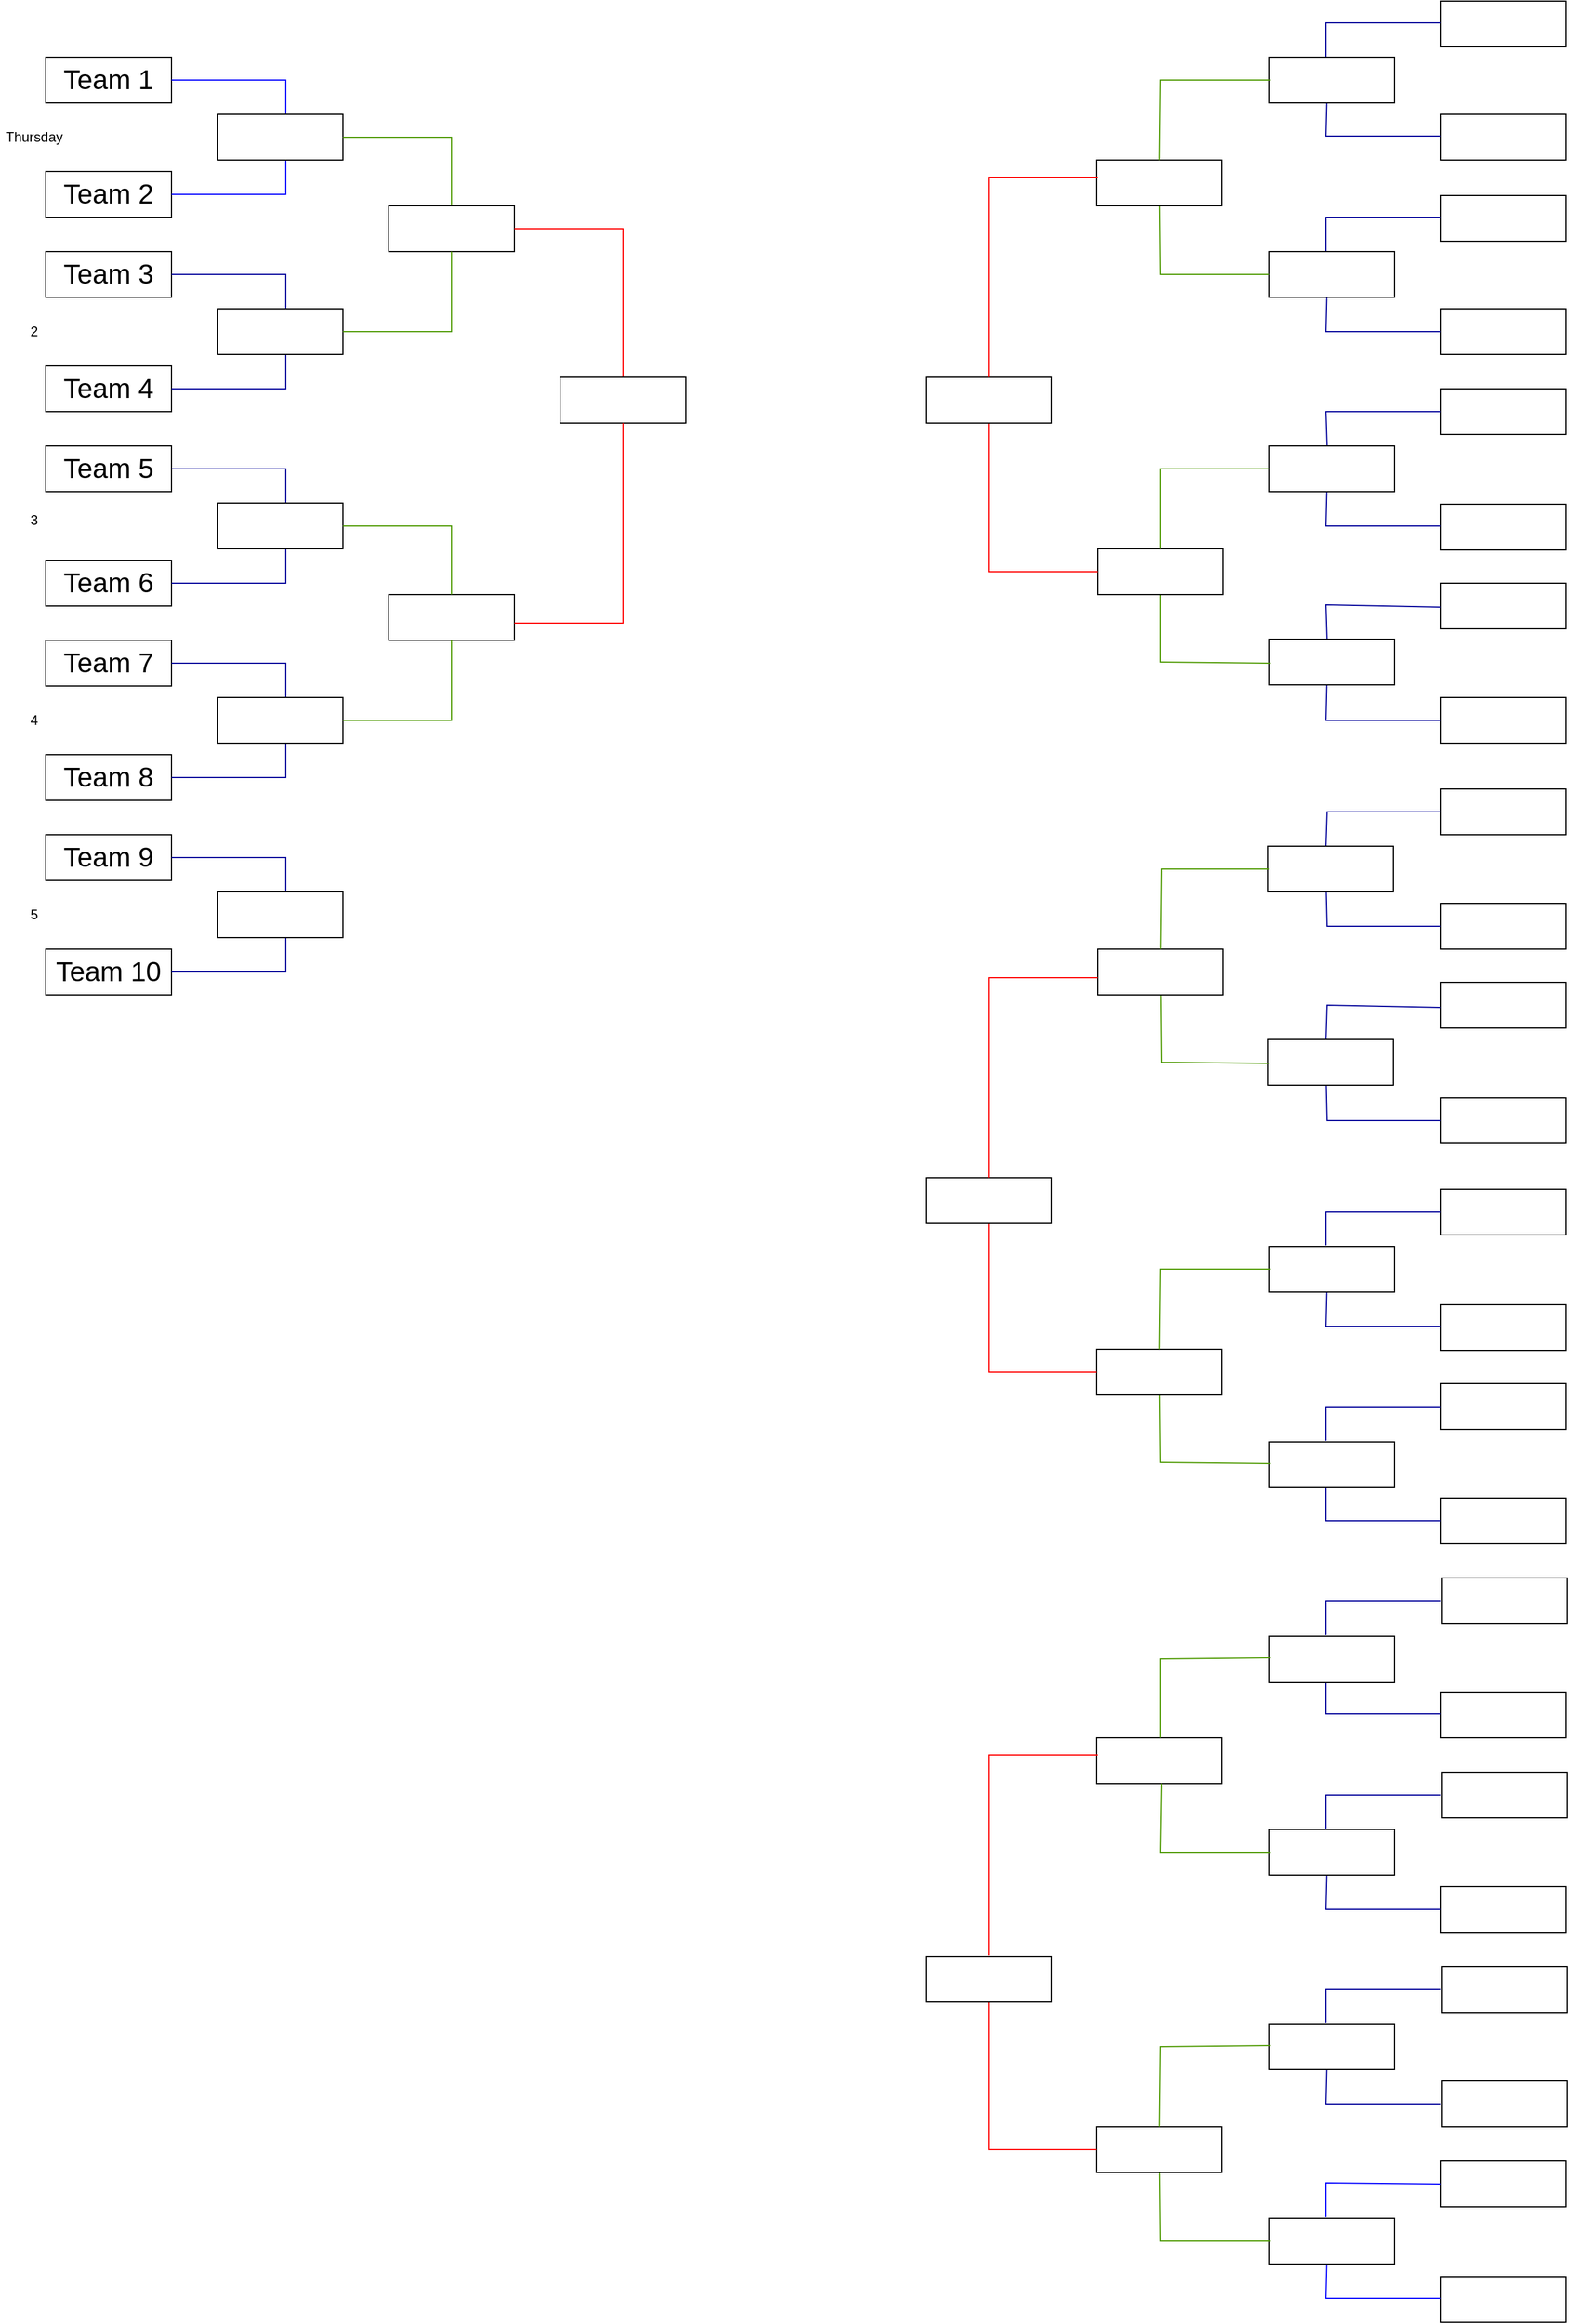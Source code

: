 <mxfile version="26.0.14">
  <diagram name="Page-1" id="8wgxy9TzFDl7dWRC7cgr">
    <mxGraphModel dx="2560" dy="1858" grid="1" gridSize="10" guides="1" tooltips="1" connect="1" arrows="1" fold="1" page="1" pageScale="1" pageWidth="850" pageHeight="1100" math="0" shadow="0">
      <root>
        <mxCell id="0" />
        <mxCell id="1" parent="0" />
        <mxCell id="CkMFdOmKAKPlQsbWJ-E4-1" value="&lt;span style=&quot;font-size: 24px;&quot;&gt;Team 5&lt;/span&gt;" style="rounded=0;whiteSpace=wrap;html=1;" parent="1" vertex="1">
          <mxGeometry x="-260" y="-100" width="110" height="40" as="geometry" />
        </mxCell>
        <mxCell id="CkMFdOmKAKPlQsbWJ-E4-3" value="&lt;span style=&quot;font-size: 24px;&quot;&gt;Team 6&lt;/span&gt;" style="rounded=0;whiteSpace=wrap;html=1;" parent="1" vertex="1">
          <mxGeometry x="-260" width="110" height="40" as="geometry" />
        </mxCell>
        <mxCell id="CkMFdOmKAKPlQsbWJ-E4-8" value="" style="endArrow=none;html=1;rounded=0;strokeColor=light-dark(#000099,#FFFFFF);" parent="1" edge="1">
          <mxGeometry width="50" height="50" relative="1" as="geometry">
            <mxPoint x="-150" y="-80" as="sourcePoint" />
            <mxPoint x="-50" y="-40" as="targetPoint" />
            <Array as="points">
              <mxPoint x="-50" y="-80" />
            </Array>
          </mxGeometry>
        </mxCell>
        <mxCell id="CkMFdOmKAKPlQsbWJ-E4-9" value="" style="endArrow=none;html=1;rounded=0;strokeColor=light-dark(#000099,#FFFFFF);" parent="1" edge="1">
          <mxGeometry width="50" height="50" relative="1" as="geometry">
            <mxPoint x="-150" y="20" as="sourcePoint" />
            <mxPoint x="-50" y="-10" as="targetPoint" />
            <Array as="points">
              <mxPoint x="-50" y="20" />
            </Array>
          </mxGeometry>
        </mxCell>
        <mxCell id="CkMFdOmKAKPlQsbWJ-E4-10" value="" style="rounded=0;whiteSpace=wrap;html=1;" parent="1" vertex="1">
          <mxGeometry x="-110" y="-50" width="110" height="40" as="geometry" />
        </mxCell>
        <mxCell id="CkMFdOmKAKPlQsbWJ-E4-11" value="&lt;span style=&quot;font-size: 24px;&quot;&gt;Team 7&lt;/span&gt;" style="rounded=0;whiteSpace=wrap;html=1;" parent="1" vertex="1">
          <mxGeometry x="-260" y="70" width="110" height="40" as="geometry" />
        </mxCell>
        <mxCell id="CkMFdOmKAKPlQsbWJ-E4-12" value="&lt;span style=&quot;font-size: 24px;&quot;&gt;Team 8&lt;/span&gt;" style="rounded=0;whiteSpace=wrap;html=1;" parent="1" vertex="1">
          <mxGeometry x="-260" y="170" width="110" height="40" as="geometry" />
        </mxCell>
        <mxCell id="CkMFdOmKAKPlQsbWJ-E4-13" value="" style="endArrow=none;html=1;rounded=0;strokeColor=light-dark(#000099,#FFFFFF);" parent="1" edge="1">
          <mxGeometry width="50" height="50" relative="1" as="geometry">
            <mxPoint x="-150" y="90" as="sourcePoint" />
            <mxPoint x="-50" y="130" as="targetPoint" />
            <Array as="points">
              <mxPoint x="-50" y="90" />
            </Array>
          </mxGeometry>
        </mxCell>
        <mxCell id="CkMFdOmKAKPlQsbWJ-E4-14" value="" style="endArrow=none;html=1;rounded=0;strokeColor=light-dark(#000099,#FFFFFF);" parent="1" edge="1">
          <mxGeometry width="50" height="50" relative="1" as="geometry">
            <mxPoint x="-150" y="190" as="sourcePoint" />
            <mxPoint x="-50" y="160" as="targetPoint" />
            <Array as="points">
              <mxPoint x="-50" y="190" />
            </Array>
          </mxGeometry>
        </mxCell>
        <mxCell id="CkMFdOmKAKPlQsbWJ-E4-15" value="" style="rounded=0;whiteSpace=wrap;html=1;" parent="1" vertex="1">
          <mxGeometry x="-110" y="120" width="110" height="40" as="geometry" />
        </mxCell>
        <mxCell id="CkMFdOmKAKPlQsbWJ-E4-16" value="&lt;span style=&quot;font-size: 24px;&quot;&gt;Team 9&lt;/span&gt;" style="rounded=0;whiteSpace=wrap;html=1;" parent="1" vertex="1">
          <mxGeometry x="-260" y="240" width="110" height="40" as="geometry" />
        </mxCell>
        <mxCell id="CkMFdOmKAKPlQsbWJ-E4-17" value="&lt;span style=&quot;font-size: 24px;&quot;&gt;Team 10&lt;/span&gt;" style="rounded=0;whiteSpace=wrap;html=1;" parent="1" vertex="1">
          <mxGeometry x="-260" y="340" width="110" height="40" as="geometry" />
        </mxCell>
        <mxCell id="CkMFdOmKAKPlQsbWJ-E4-18" value="" style="endArrow=none;html=1;rounded=0;strokeColor=light-dark(#000099,#FFFFFF);" parent="1" edge="1">
          <mxGeometry width="50" height="50" relative="1" as="geometry">
            <mxPoint x="-150" y="260" as="sourcePoint" />
            <mxPoint x="-50" y="300" as="targetPoint" />
            <Array as="points">
              <mxPoint x="-50" y="260" />
            </Array>
          </mxGeometry>
        </mxCell>
        <mxCell id="CkMFdOmKAKPlQsbWJ-E4-19" value="" style="endArrow=none;html=1;rounded=0;strokeColor=light-dark(#000099,#FFFFFF);" parent="1" edge="1">
          <mxGeometry width="50" height="50" relative="1" as="geometry">
            <mxPoint x="-150" y="360" as="sourcePoint" />
            <mxPoint x="-50" y="330" as="targetPoint" />
            <Array as="points">
              <mxPoint x="-50" y="360" />
            </Array>
          </mxGeometry>
        </mxCell>
        <mxCell id="CkMFdOmKAKPlQsbWJ-E4-20" value="" style="rounded=0;whiteSpace=wrap;html=1;" parent="1" vertex="1">
          <mxGeometry x="-110" y="290" width="110" height="40" as="geometry" />
        </mxCell>
        <mxCell id="CkMFdOmKAKPlQsbWJ-E4-61" value="&lt;span style=&quot;font-size: 24px;&quot;&gt;Team 3&lt;/span&gt;" style="rounded=0;whiteSpace=wrap;html=1;" parent="1" vertex="1">
          <mxGeometry x="-260" y="-270" width="110" height="40" as="geometry" />
        </mxCell>
        <mxCell id="CkMFdOmKAKPlQsbWJ-E4-62" value="&lt;span style=&quot;font-size: 24px;&quot;&gt;Team 4&lt;/span&gt;" style="rounded=0;whiteSpace=wrap;html=1;" parent="1" vertex="1">
          <mxGeometry x="-260" y="-170" width="110" height="40" as="geometry" />
        </mxCell>
        <mxCell id="CkMFdOmKAKPlQsbWJ-E4-63" value="" style="endArrow=none;html=1;rounded=0;strokeColor=light-dark(#000099,#FFFFFF);" parent="1" edge="1">
          <mxGeometry width="50" height="50" relative="1" as="geometry">
            <mxPoint x="-150" y="-250" as="sourcePoint" />
            <mxPoint x="-50" y="-210" as="targetPoint" />
            <Array as="points">
              <mxPoint x="-50" y="-250" />
            </Array>
          </mxGeometry>
        </mxCell>
        <mxCell id="CkMFdOmKAKPlQsbWJ-E4-64" value="" style="endArrow=none;html=1;rounded=0;strokeColor=light-dark(#000099,#FFFFFF);" parent="1" edge="1">
          <mxGeometry width="50" height="50" relative="1" as="geometry">
            <mxPoint x="-150" y="-150" as="sourcePoint" />
            <mxPoint x="-50" y="-180" as="targetPoint" />
            <Array as="points">
              <mxPoint x="-50" y="-150" />
            </Array>
          </mxGeometry>
        </mxCell>
        <mxCell id="CkMFdOmKAKPlQsbWJ-E4-65" value="" style="rounded=0;whiteSpace=wrap;html=1;" parent="1" vertex="1">
          <mxGeometry x="-110" y="-220" width="110" height="40" as="geometry" />
        </mxCell>
        <mxCell id="CkMFdOmKAKPlQsbWJ-E4-66" value="&lt;font style=&quot;font-size: 24px;&quot;&gt;Team 1&lt;/font&gt;" style="rounded=0;whiteSpace=wrap;html=1;" parent="1" vertex="1">
          <mxGeometry x="-260" y="-440" width="110" height="40" as="geometry" />
        </mxCell>
        <mxCell id="CkMFdOmKAKPlQsbWJ-E4-67" value="&lt;span style=&quot;font-size: 24px;&quot;&gt;Team 2&lt;/span&gt;" style="rounded=0;whiteSpace=wrap;html=1;" parent="1" vertex="1">
          <mxGeometry x="-260" y="-340" width="110" height="40" as="geometry" />
        </mxCell>
        <mxCell id="CkMFdOmKAKPlQsbWJ-E4-68" value="" style="endArrow=none;html=1;rounded=0;strokeColor=light-dark(#0000FF,#FFFFFF);" parent="1" edge="1">
          <mxGeometry width="50" height="50" relative="1" as="geometry">
            <mxPoint x="-150" y="-420" as="sourcePoint" />
            <mxPoint x="-50" y="-380" as="targetPoint" />
            <Array as="points">
              <mxPoint x="-50" y="-420" />
            </Array>
          </mxGeometry>
        </mxCell>
        <mxCell id="CkMFdOmKAKPlQsbWJ-E4-69" value="" style="endArrow=none;html=1;rounded=0;strokeColor=light-dark(#0000FF,#FFFFFF);" parent="1" edge="1">
          <mxGeometry width="50" height="50" relative="1" as="geometry">
            <mxPoint x="-150" y="-320" as="sourcePoint" />
            <mxPoint x="-50" y="-350" as="targetPoint" />
            <Array as="points">
              <mxPoint x="-50" y="-320" />
            </Array>
          </mxGeometry>
        </mxCell>
        <mxCell id="CkMFdOmKAKPlQsbWJ-E4-70" value="" style="rounded=0;whiteSpace=wrap;html=1;" parent="1" vertex="1">
          <mxGeometry x="-110" y="-390" width="110" height="40" as="geometry" />
        </mxCell>
        <mxCell id="CkMFdOmKAKPlQsbWJ-E4-131" value="" style="endArrow=none;html=1;rounded=0;entryX=0.5;entryY=0;entryDx=0;entryDy=0;strokeColor=light-dark(#4D9900,#FFFFFF);" parent="1" target="CkMFdOmKAKPlQsbWJ-E4-133" edge="1">
          <mxGeometry width="50" height="50" relative="1" as="geometry">
            <mxPoint y="-370" as="sourcePoint" />
            <mxPoint x="99" y="-305" as="targetPoint" />
            <Array as="points">
              <mxPoint x="95" y="-370" />
            </Array>
          </mxGeometry>
        </mxCell>
        <mxCell id="CkMFdOmKAKPlQsbWJ-E4-133" value="" style="rounded=0;whiteSpace=wrap;html=1;" parent="1" vertex="1">
          <mxGeometry x="40" y="-310" width="110" height="40" as="geometry" />
        </mxCell>
        <mxCell id="CkMFdOmKAKPlQsbWJ-E4-134" value="" style="endArrow=none;html=1;rounded=0;strokeColor=light-dark(#4D9900,#FFFFFF);" parent="1" target="CkMFdOmKAKPlQsbWJ-E4-133" edge="1">
          <mxGeometry width="50" height="50" relative="1" as="geometry">
            <mxPoint y="-200" as="sourcePoint" />
            <mxPoint x="95" y="-140" as="targetPoint" />
            <Array as="points">
              <mxPoint x="95" y="-200" />
            </Array>
          </mxGeometry>
        </mxCell>
        <mxCell id="CkMFdOmKAKPlQsbWJ-E4-136" value="" style="rounded=0;whiteSpace=wrap;html=1;" parent="1" vertex="1">
          <mxGeometry x="40" y="30" width="110" height="40" as="geometry" />
        </mxCell>
        <mxCell id="CkMFdOmKAKPlQsbWJ-E4-137" value="" style="endArrow=none;html=1;rounded=0;entryX=0.5;entryY=0;entryDx=0;entryDy=0;strokeColor=light-dark(#4D9900,#FFFFFF);" parent="1" edge="1">
          <mxGeometry width="50" height="50" relative="1" as="geometry">
            <mxPoint y="-30" as="sourcePoint" />
            <mxPoint x="95" y="30" as="targetPoint" />
            <Array as="points">
              <mxPoint x="95" y="-30" />
            </Array>
          </mxGeometry>
        </mxCell>
        <mxCell id="CkMFdOmKAKPlQsbWJ-E4-138" value="" style="endArrow=none;html=1;rounded=0;strokeColor=light-dark(#4D9900,#FFFFFF);" parent="1" edge="1">
          <mxGeometry width="50" height="50" relative="1" as="geometry">
            <mxPoint y="140" as="sourcePoint" />
            <mxPoint x="95" y="70" as="targetPoint" />
            <Array as="points">
              <mxPoint x="95" y="140" />
            </Array>
          </mxGeometry>
        </mxCell>
        <mxCell id="CkMFdOmKAKPlQsbWJ-E4-151" value="" style="endArrow=none;html=1;rounded=0;entryX=0.5;entryY=0;entryDx=0;entryDy=0;strokeColor=light-dark(#FF0000,#FFFFFF);" parent="1" target="CkMFdOmKAKPlQsbWJ-E4-152" edge="1">
          <mxGeometry width="50" height="50" relative="1" as="geometry">
            <mxPoint x="150" y="-290" as="sourcePoint" />
            <mxPoint x="245" y="-230" as="targetPoint" />
            <Array as="points">
              <mxPoint x="245" y="-290" />
            </Array>
          </mxGeometry>
        </mxCell>
        <mxCell id="CkMFdOmKAKPlQsbWJ-E4-152" value="" style="rounded=0;whiteSpace=wrap;html=1;" parent="1" vertex="1">
          <mxGeometry x="190" y="-160" width="110" height="40" as="geometry" />
        </mxCell>
        <mxCell id="CkMFdOmKAKPlQsbWJ-E4-153" value="" style="endArrow=none;html=1;rounded=0;strokeColor=light-dark(#FF0000,#FFFFFF);entryX=0.5;entryY=1;entryDx=0;entryDy=0;" parent="1" target="CkMFdOmKAKPlQsbWJ-E4-152" edge="1">
          <mxGeometry width="50" height="50" relative="1" as="geometry">
            <mxPoint x="150" y="55" as="sourcePoint" />
            <mxPoint x="245" y="-15" as="targetPoint" />
            <Array as="points">
              <mxPoint x="245" y="55" />
            </Array>
          </mxGeometry>
        </mxCell>
        <mxCell id="CkMFdOmKAKPlQsbWJ-E4-161" value="Thursday" style="text;html=1;align=center;verticalAlign=middle;whiteSpace=wrap;rounded=0;" parent="1" vertex="1">
          <mxGeometry x="-300" y="-385" width="60" height="30" as="geometry" />
        </mxCell>
        <mxCell id="CkMFdOmKAKPlQsbWJ-E4-162" value="2" style="text;html=1;align=center;verticalAlign=middle;whiteSpace=wrap;rounded=0;" parent="1" vertex="1">
          <mxGeometry x="-300" y="-215" width="60" height="30" as="geometry" />
        </mxCell>
        <mxCell id="CkMFdOmKAKPlQsbWJ-E4-163" value="3" style="text;html=1;align=center;verticalAlign=middle;whiteSpace=wrap;rounded=0;" parent="1" vertex="1">
          <mxGeometry x="-300" y="-50" width="60" height="30" as="geometry" />
        </mxCell>
        <mxCell id="CkMFdOmKAKPlQsbWJ-E4-164" value="4" style="text;html=1;align=center;verticalAlign=middle;whiteSpace=wrap;rounded=0;" parent="1" vertex="1">
          <mxGeometry x="-300" y="125" width="60" height="30" as="geometry" />
        </mxCell>
        <mxCell id="CkMFdOmKAKPlQsbWJ-E4-165" value="5" style="text;html=1;align=center;verticalAlign=middle;whiteSpace=wrap;rounded=0;" parent="1" vertex="1">
          <mxGeometry x="-300" y="295" width="60" height="30" as="geometry" />
        </mxCell>
        <mxCell id="CkMFdOmKAKPlQsbWJ-E4-260" value="" style="group;rotation=-180;" parent="1" vertex="1" connectable="0">
          <mxGeometry x="510" y="-490" width="560" height="2030" as="geometry" />
        </mxCell>
        <mxCell id="CkMFdOmKAKPlQsbWJ-E4-173" value="" style="rounded=0;whiteSpace=wrap;html=1;direction=west;rotation=-180;" parent="CkMFdOmKAKPlQsbWJ-E4-260" vertex="1">
          <mxGeometry x="450" y="1650" width="110" height="40" as="geometry" />
        </mxCell>
        <mxCell id="CkMFdOmKAKPlQsbWJ-E4-174" value="" style="rounded=0;whiteSpace=wrap;html=1;direction=west;rotation=-180;" parent="CkMFdOmKAKPlQsbWJ-E4-260" vertex="1">
          <mxGeometry x="451" y="1550" width="110" height="40" as="geometry" />
        </mxCell>
        <mxCell id="CkMFdOmKAKPlQsbWJ-E4-175" value="" style="endArrow=none;html=1;rounded=0;strokeColor=light-dark(#000099,#FFFFFF);" parent="CkMFdOmKAKPlQsbWJ-E4-260" edge="1">
          <mxGeometry width="50" height="50" relative="1" as="geometry">
            <mxPoint x="450" y="1670" as="sourcePoint" />
            <mxPoint x="351" y="1630" as="targetPoint" />
            <Array as="points">
              <mxPoint x="350" y="1670" />
            </Array>
          </mxGeometry>
        </mxCell>
        <mxCell id="CkMFdOmKAKPlQsbWJ-E4-176" value="" style="endArrow=none;html=1;rounded=0;strokeColor=light-dark(#000099,#FFFFFF);" parent="CkMFdOmKAKPlQsbWJ-E4-260" edge="1">
          <mxGeometry width="50" height="50" relative="1" as="geometry">
            <mxPoint x="450" y="1570" as="sourcePoint" />
            <mxPoint x="350" y="1600" as="targetPoint" />
            <Array as="points">
              <mxPoint x="350" y="1570" />
            </Array>
          </mxGeometry>
        </mxCell>
        <mxCell id="CkMFdOmKAKPlQsbWJ-E4-177" value="" style="rounded=0;whiteSpace=wrap;html=1;direction=west;rotation=-180;" parent="CkMFdOmKAKPlQsbWJ-E4-260" vertex="1">
          <mxGeometry x="300" y="1600" width="110" height="40" as="geometry" />
        </mxCell>
        <mxCell id="CkMFdOmKAKPlQsbWJ-E4-178" value="" style="rounded=0;whiteSpace=wrap;html=1;direction=west;rotation=-180;" parent="CkMFdOmKAKPlQsbWJ-E4-260" vertex="1">
          <mxGeometry x="450" y="1480" width="110" height="40" as="geometry" />
        </mxCell>
        <mxCell id="CkMFdOmKAKPlQsbWJ-E4-179" value="" style="rounded=0;whiteSpace=wrap;html=1;direction=west;rotation=-180;" parent="CkMFdOmKAKPlQsbWJ-E4-260" vertex="1">
          <mxGeometry x="451" y="1380" width="110" height="40" as="geometry" />
        </mxCell>
        <mxCell id="CkMFdOmKAKPlQsbWJ-E4-180" value="" style="endArrow=none;html=1;rounded=0;strokeColor=light-dark(#000099,#FFFFFF);" parent="CkMFdOmKAKPlQsbWJ-E4-260" edge="1">
          <mxGeometry width="50" height="50" relative="1" as="geometry">
            <mxPoint x="450" y="1499" as="sourcePoint" />
            <mxPoint x="350" y="1460" as="targetPoint" />
            <Array as="points">
              <mxPoint x="350" y="1499" />
            </Array>
          </mxGeometry>
        </mxCell>
        <mxCell id="CkMFdOmKAKPlQsbWJ-E4-181" value="" style="endArrow=none;html=1;rounded=0;strokeColor=light-dark(#000099,#FFFFFF);" parent="CkMFdOmKAKPlQsbWJ-E4-260" edge="1">
          <mxGeometry width="50" height="50" relative="1" as="geometry">
            <mxPoint x="450" y="1400" as="sourcePoint" />
            <mxPoint x="350" y="1430" as="targetPoint" />
            <Array as="points">
              <mxPoint x="350" y="1400" />
            </Array>
          </mxGeometry>
        </mxCell>
        <mxCell id="CkMFdOmKAKPlQsbWJ-E4-182" value="" style="rounded=0;whiteSpace=wrap;html=1;direction=west;rotation=-180;" parent="CkMFdOmKAKPlQsbWJ-E4-260" vertex="1">
          <mxGeometry x="300" y="1431" width="110" height="40" as="geometry" />
        </mxCell>
        <mxCell id="CkMFdOmKAKPlQsbWJ-E4-183" value="" style="rounded=0;whiteSpace=wrap;html=1;direction=west;rotation=-180;" parent="CkMFdOmKAKPlQsbWJ-E4-260" vertex="1">
          <mxGeometry x="450" y="1310" width="110" height="40" as="geometry" />
        </mxCell>
        <mxCell id="CkMFdOmKAKPlQsbWJ-E4-184" value="" style="rounded=0;whiteSpace=wrap;html=1;direction=west;rotation=-180;" parent="CkMFdOmKAKPlQsbWJ-E4-260" vertex="1">
          <mxGeometry x="450" y="1210" width="110" height="40" as="geometry" />
        </mxCell>
        <mxCell id="CkMFdOmKAKPlQsbWJ-E4-185" value="" style="endArrow=none;html=1;rounded=0;strokeColor=light-dark(#000099,#FFFFFF);" parent="CkMFdOmKAKPlQsbWJ-E4-260" edge="1">
          <mxGeometry width="50" height="50" relative="1" as="geometry">
            <mxPoint x="450" y="1330" as="sourcePoint" />
            <mxPoint x="350" y="1290" as="targetPoint" />
            <Array as="points">
              <mxPoint x="350" y="1330" />
            </Array>
          </mxGeometry>
        </mxCell>
        <mxCell id="CkMFdOmKAKPlQsbWJ-E4-186" value="" style="endArrow=none;html=1;rounded=0;strokeColor=light-dark(#000099,#FFFFFF);" parent="CkMFdOmKAKPlQsbWJ-E4-260" edge="1">
          <mxGeometry width="50" height="50" relative="1" as="geometry">
            <mxPoint x="450" y="1231" as="sourcePoint" />
            <mxPoint x="350" y="1260" as="targetPoint" />
            <Array as="points">
              <mxPoint x="350" y="1231" />
            </Array>
          </mxGeometry>
        </mxCell>
        <mxCell id="CkMFdOmKAKPlQsbWJ-E4-187" value="" style="rounded=0;whiteSpace=wrap;html=1;direction=west;rotation=-180;" parent="CkMFdOmKAKPlQsbWJ-E4-260" vertex="1">
          <mxGeometry x="300" y="1261" width="110" height="40" as="geometry" />
        </mxCell>
        <mxCell id="CkMFdOmKAKPlQsbWJ-E4-188" value="" style="rounded=0;whiteSpace=wrap;html=1;direction=west;rotation=-180;" parent="CkMFdOmKAKPlQsbWJ-E4-260" vertex="1">
          <mxGeometry x="450" y="1141" width="110" height="40" as="geometry" />
        </mxCell>
        <mxCell id="CkMFdOmKAKPlQsbWJ-E4-189" value="" style="rounded=0;whiteSpace=wrap;html=1;direction=west;rotation=-180;" parent="CkMFdOmKAKPlQsbWJ-E4-260" vertex="1">
          <mxGeometry x="450" y="1040" width="110" height="40" as="geometry" />
        </mxCell>
        <mxCell id="CkMFdOmKAKPlQsbWJ-E4-190" value="" style="endArrow=none;html=1;rounded=0;strokeColor=light-dark(#000099,#FFFFFF);" parent="CkMFdOmKAKPlQsbWJ-E4-260" edge="1">
          <mxGeometry width="50" height="50" relative="1" as="geometry">
            <mxPoint x="450" y="1160" as="sourcePoint" />
            <mxPoint x="351" y="1120" as="targetPoint" />
            <Array as="points">
              <mxPoint x="350" y="1160" />
            </Array>
          </mxGeometry>
        </mxCell>
        <mxCell id="CkMFdOmKAKPlQsbWJ-E4-191" value="" style="endArrow=none;html=1;rounded=0;strokeColor=light-dark(#000099,#FFFFFF);" parent="CkMFdOmKAKPlQsbWJ-E4-260" edge="1">
          <mxGeometry width="50" height="50" relative="1" as="geometry">
            <mxPoint x="450" y="1060" as="sourcePoint" />
            <mxPoint x="350" y="1089" as="targetPoint" />
            <Array as="points">
              <mxPoint x="350" y="1060" />
            </Array>
          </mxGeometry>
        </mxCell>
        <mxCell id="CkMFdOmKAKPlQsbWJ-E4-192" value="" style="rounded=0;whiteSpace=wrap;html=1;direction=west;rotation=-180;" parent="CkMFdOmKAKPlQsbWJ-E4-260" vertex="1">
          <mxGeometry x="300" y="1090" width="110" height="40" as="geometry" />
        </mxCell>
        <mxCell id="CkMFdOmKAKPlQsbWJ-E4-193" value="" style="rounded=0;whiteSpace=wrap;html=1;direction=west;rotation=-180;" parent="CkMFdOmKAKPlQsbWJ-E4-260" vertex="1">
          <mxGeometry x="450" y="960" width="110" height="40" as="geometry" />
        </mxCell>
        <mxCell id="CkMFdOmKAKPlQsbWJ-E4-194" value="" style="rounded=0;whiteSpace=wrap;html=1;direction=west;rotation=-180;" parent="CkMFdOmKAKPlQsbWJ-E4-260" vertex="1">
          <mxGeometry x="450" y="859" width="110" height="40" as="geometry" />
        </mxCell>
        <mxCell id="CkMFdOmKAKPlQsbWJ-E4-195" value="" style="endArrow=none;html=1;rounded=0;strokeColor=light-dark(#000099,#FFFFFF);" parent="CkMFdOmKAKPlQsbWJ-E4-260" edge="1">
          <mxGeometry width="50" height="50" relative="1" as="geometry">
            <mxPoint x="450" y="980" as="sourcePoint" />
            <mxPoint x="350" y="939" as="targetPoint" />
            <Array as="points">
              <mxPoint x="351" y="980" />
            </Array>
          </mxGeometry>
        </mxCell>
        <mxCell id="CkMFdOmKAKPlQsbWJ-E4-196" value="" style="endArrow=none;html=1;rounded=0;strokeColor=light-dark(#000099,#FFFFFF);" parent="CkMFdOmKAKPlQsbWJ-E4-260" edge="1">
          <mxGeometry width="50" height="50" relative="1" as="geometry">
            <mxPoint x="450" y="881" as="sourcePoint" />
            <mxPoint x="350" y="910" as="targetPoint" />
            <Array as="points">
              <mxPoint x="351" y="879" />
            </Array>
          </mxGeometry>
        </mxCell>
        <mxCell id="CkMFdOmKAKPlQsbWJ-E4-197" value="" style="rounded=0;whiteSpace=wrap;html=1;direction=west;rotation=-180;" parent="CkMFdOmKAKPlQsbWJ-E4-260" vertex="1">
          <mxGeometry x="299" y="909" width="110" height="40" as="geometry" />
        </mxCell>
        <mxCell id="CkMFdOmKAKPlQsbWJ-E4-198" value="" style="rounded=0;whiteSpace=wrap;html=1;direction=west;rotation=-180;" parent="CkMFdOmKAKPlQsbWJ-E4-260" vertex="1">
          <mxGeometry x="450" y="790" width="110" height="40" as="geometry" />
        </mxCell>
        <mxCell id="CkMFdOmKAKPlQsbWJ-E4-199" value="" style="rounded=0;whiteSpace=wrap;html=1;direction=west;rotation=-180;" parent="CkMFdOmKAKPlQsbWJ-E4-260" vertex="1">
          <mxGeometry x="450" y="690" width="110" height="40" as="geometry" />
        </mxCell>
        <mxCell id="CkMFdOmKAKPlQsbWJ-E4-200" value="" style="endArrow=none;html=1;rounded=0;strokeColor=light-dark(#000099,#FFFFFF);" parent="CkMFdOmKAKPlQsbWJ-E4-260" edge="1">
          <mxGeometry width="50" height="50" relative="1" as="geometry">
            <mxPoint x="450" y="810" as="sourcePoint" />
            <mxPoint x="350" y="770" as="targetPoint" />
            <Array as="points">
              <mxPoint x="351" y="810" />
            </Array>
          </mxGeometry>
        </mxCell>
        <mxCell id="CkMFdOmKAKPlQsbWJ-E4-201" value="" style="endArrow=none;html=1;rounded=0;strokeColor=light-dark(#000099,#FFFFFF);" parent="CkMFdOmKAKPlQsbWJ-E4-260" edge="1">
          <mxGeometry width="50" height="50" relative="1" as="geometry">
            <mxPoint x="450" y="710" as="sourcePoint" />
            <mxPoint x="350" y="740" as="targetPoint" />
            <Array as="points">
              <mxPoint x="351" y="710" />
            </Array>
          </mxGeometry>
        </mxCell>
        <mxCell id="CkMFdOmKAKPlQsbWJ-E4-202" value="" style="rounded=0;whiteSpace=wrap;html=1;direction=west;rotation=-180;" parent="CkMFdOmKAKPlQsbWJ-E4-260" vertex="1">
          <mxGeometry x="299" y="740" width="110" height="40" as="geometry" />
        </mxCell>
        <mxCell id="CkMFdOmKAKPlQsbWJ-E4-203" value="" style="rounded=0;whiteSpace=wrap;html=1;direction=west;rotation=-180;" parent="CkMFdOmKAKPlQsbWJ-E4-260" vertex="1">
          <mxGeometry x="450" y="610" width="110" height="40" as="geometry" />
        </mxCell>
        <mxCell id="CkMFdOmKAKPlQsbWJ-E4-204" value="" style="rounded=0;whiteSpace=wrap;html=1;direction=west;rotation=-180;" parent="CkMFdOmKAKPlQsbWJ-E4-260" vertex="1">
          <mxGeometry x="450" y="510" width="110" height="40" as="geometry" />
        </mxCell>
        <mxCell id="CkMFdOmKAKPlQsbWJ-E4-205" value="" style="endArrow=none;html=1;rounded=0;strokeColor=light-dark(#000099,#FFFFFF);" parent="CkMFdOmKAKPlQsbWJ-E4-260" edge="1">
          <mxGeometry width="50" height="50" relative="1" as="geometry">
            <mxPoint x="450" y="630" as="sourcePoint" />
            <mxPoint x="351" y="589" as="targetPoint" />
            <Array as="points">
              <mxPoint x="350" y="630" />
            </Array>
          </mxGeometry>
        </mxCell>
        <mxCell id="CkMFdOmKAKPlQsbWJ-E4-206" value="" style="endArrow=none;html=1;rounded=0;strokeColor=light-dark(#000099,#FFFFFF);" parent="CkMFdOmKAKPlQsbWJ-E4-260" edge="1">
          <mxGeometry width="50" height="50" relative="1" as="geometry">
            <mxPoint x="450" y="531" as="sourcePoint" />
            <mxPoint x="351" y="560" as="targetPoint" />
            <Array as="points">
              <mxPoint x="350" y="529" />
            </Array>
          </mxGeometry>
        </mxCell>
        <mxCell id="CkMFdOmKAKPlQsbWJ-E4-207" value="" style="rounded=0;whiteSpace=wrap;html=1;direction=west;rotation=-180;" parent="CkMFdOmKAKPlQsbWJ-E4-260" vertex="1">
          <mxGeometry x="300" y="559" width="110" height="40" as="geometry" />
        </mxCell>
        <mxCell id="CkMFdOmKAKPlQsbWJ-E4-208" value="" style="rounded=0;whiteSpace=wrap;html=1;direction=west;rotation=-180;" parent="CkMFdOmKAKPlQsbWJ-E4-260" vertex="1">
          <mxGeometry x="450" y="441" width="110" height="40" as="geometry" />
        </mxCell>
        <mxCell id="CkMFdOmKAKPlQsbWJ-E4-209" value="" style="rounded=0;whiteSpace=wrap;html=1;direction=west;rotation=-180;" parent="CkMFdOmKAKPlQsbWJ-E4-260" vertex="1">
          <mxGeometry x="450" y="340" width="110" height="40" as="geometry" />
        </mxCell>
        <mxCell id="CkMFdOmKAKPlQsbWJ-E4-210" value="" style="endArrow=none;html=1;rounded=0;strokeColor=light-dark(#000099,#FFFFFF);" parent="CkMFdOmKAKPlQsbWJ-E4-260" edge="1">
          <mxGeometry width="50" height="50" relative="1" as="geometry">
            <mxPoint x="450" y="460" as="sourcePoint" />
            <mxPoint x="351" y="420" as="targetPoint" />
            <Array as="points">
              <mxPoint x="350" y="460" />
            </Array>
          </mxGeometry>
        </mxCell>
        <mxCell id="CkMFdOmKAKPlQsbWJ-E4-211" value="" style="endArrow=none;html=1;rounded=0;strokeColor=light-dark(#000099,#FFFFFF);" parent="CkMFdOmKAKPlQsbWJ-E4-260" edge="1">
          <mxGeometry width="50" height="50" relative="1" as="geometry">
            <mxPoint x="450" y="360" as="sourcePoint" />
            <mxPoint x="351" y="390" as="targetPoint" />
            <Array as="points">
              <mxPoint x="350" y="360" />
            </Array>
          </mxGeometry>
        </mxCell>
        <mxCell id="CkMFdOmKAKPlQsbWJ-E4-212" value="" style="rounded=0;whiteSpace=wrap;html=1;direction=west;rotation=-180;" parent="CkMFdOmKAKPlQsbWJ-E4-260" vertex="1">
          <mxGeometry x="300" y="390" width="110" height="40" as="geometry" />
        </mxCell>
        <mxCell id="CkMFdOmKAKPlQsbWJ-E4-213" value="" style="rounded=0;whiteSpace=wrap;html=1;direction=west;rotation=-180;" parent="CkMFdOmKAKPlQsbWJ-E4-260" vertex="1">
          <mxGeometry x="450" y="270" width="110" height="40" as="geometry" />
        </mxCell>
        <mxCell id="CkMFdOmKAKPlQsbWJ-E4-214" value="" style="rounded=0;whiteSpace=wrap;html=1;direction=west;rotation=-180;" parent="CkMFdOmKAKPlQsbWJ-E4-260" vertex="1">
          <mxGeometry x="450" y="171" width="110" height="40" as="geometry" />
        </mxCell>
        <mxCell id="CkMFdOmKAKPlQsbWJ-E4-215" value="" style="endArrow=none;html=1;rounded=0;strokeColor=light-dark(#000099,#FFFFFF);" parent="CkMFdOmKAKPlQsbWJ-E4-260" edge="1">
          <mxGeometry width="50" height="50" relative="1" as="geometry">
            <mxPoint x="450" y="290" as="sourcePoint" />
            <mxPoint x="351" y="250" as="targetPoint" />
            <Array as="points">
              <mxPoint x="350" y="290" />
            </Array>
          </mxGeometry>
        </mxCell>
        <mxCell id="CkMFdOmKAKPlQsbWJ-E4-216" value="" style="endArrow=none;html=1;rounded=0;strokeColor=light-dark(#000099,#FFFFFF);" parent="CkMFdOmKAKPlQsbWJ-E4-260" edge="1">
          <mxGeometry width="50" height="50" relative="1" as="geometry">
            <mxPoint x="450" y="190" as="sourcePoint" />
            <mxPoint x="350" y="220" as="targetPoint" />
            <Array as="points">
              <mxPoint x="350" y="190" />
            </Array>
          </mxGeometry>
        </mxCell>
        <mxCell id="CkMFdOmKAKPlQsbWJ-E4-217" value="" style="rounded=0;whiteSpace=wrap;html=1;direction=west;rotation=-180;" parent="CkMFdOmKAKPlQsbWJ-E4-260" vertex="1">
          <mxGeometry x="300" y="220" width="110" height="40" as="geometry" />
        </mxCell>
        <mxCell id="CkMFdOmKAKPlQsbWJ-E4-218" value="" style="rounded=0;whiteSpace=wrap;html=1;direction=west;rotation=-180;" parent="CkMFdOmKAKPlQsbWJ-E4-260" vertex="1">
          <mxGeometry x="450" y="100" width="110" height="40" as="geometry" />
        </mxCell>
        <mxCell id="CkMFdOmKAKPlQsbWJ-E4-219" value="" style="rounded=0;whiteSpace=wrap;html=1;direction=west;rotation=-180;" parent="CkMFdOmKAKPlQsbWJ-E4-260" vertex="1">
          <mxGeometry x="450" y="1" width="110" height="40" as="geometry" />
        </mxCell>
        <mxCell id="CkMFdOmKAKPlQsbWJ-E4-220" value="" style="endArrow=none;html=1;rounded=0;strokeColor=light-dark(#000099,#FFFFFF);" parent="CkMFdOmKAKPlQsbWJ-E4-260" edge="1">
          <mxGeometry width="50" height="50" relative="1" as="geometry">
            <mxPoint x="450" y="119" as="sourcePoint" />
            <mxPoint x="351" y="80" as="targetPoint" />
            <Array as="points">
              <mxPoint x="350" y="119" />
            </Array>
          </mxGeometry>
        </mxCell>
        <mxCell id="CkMFdOmKAKPlQsbWJ-E4-221" value="" style="endArrow=none;html=1;rounded=0;strokeColor=light-dark(#000099,#FFFFFF);" parent="CkMFdOmKAKPlQsbWJ-E4-260" edge="1">
          <mxGeometry width="50" height="50" relative="1" as="geometry">
            <mxPoint x="450" y="20" as="sourcePoint" />
            <mxPoint x="350" y="50" as="targetPoint" />
            <Array as="points">
              <mxPoint x="350" y="20" />
            </Array>
          </mxGeometry>
        </mxCell>
        <mxCell id="CkMFdOmKAKPlQsbWJ-E4-222" value="" style="rounded=0;whiteSpace=wrap;html=1;direction=west;rotation=-180;" parent="CkMFdOmKAKPlQsbWJ-E4-260" vertex="1">
          <mxGeometry x="300" y="50" width="110" height="40" as="geometry" />
        </mxCell>
        <mxCell id="CkMFdOmKAKPlQsbWJ-E4-223" value="" style="rounded=0;whiteSpace=wrap;html=1;direction=west;rotation=-180;" parent="CkMFdOmKAKPlQsbWJ-E4-260" vertex="1">
          <mxGeometry x="451" y="1820" width="110" height="40" as="geometry" />
        </mxCell>
        <mxCell id="CkMFdOmKAKPlQsbWJ-E4-224" value="" style="rounded=0;whiteSpace=wrap;html=1;direction=west;rotation=-180;" parent="CkMFdOmKAKPlQsbWJ-E4-260" vertex="1">
          <mxGeometry x="451" y="1720" width="110" height="40" as="geometry" />
        </mxCell>
        <mxCell id="CkMFdOmKAKPlQsbWJ-E4-225" value="" style="endArrow=none;html=1;rounded=0;strokeColor=light-dark(#000099,#FFFFFF);" parent="CkMFdOmKAKPlQsbWJ-E4-260" edge="1">
          <mxGeometry width="50" height="50" relative="1" as="geometry">
            <mxPoint x="450" y="1840" as="sourcePoint" />
            <mxPoint x="351" y="1800" as="targetPoint" />
            <Array as="points">
              <mxPoint x="350" y="1840" />
            </Array>
          </mxGeometry>
        </mxCell>
        <mxCell id="CkMFdOmKAKPlQsbWJ-E4-226" value="" style="endArrow=none;html=1;rounded=0;strokeColor=light-dark(#000099,#FFFFFF);" parent="CkMFdOmKAKPlQsbWJ-E4-260" edge="1">
          <mxGeometry width="50" height="50" relative="1" as="geometry">
            <mxPoint x="450" y="1740" as="sourcePoint" />
            <mxPoint x="350" y="1769" as="targetPoint" />
            <Array as="points">
              <mxPoint x="350" y="1740" />
            </Array>
          </mxGeometry>
        </mxCell>
        <mxCell id="CkMFdOmKAKPlQsbWJ-E4-227" value="" style="rounded=0;whiteSpace=wrap;html=1;direction=west;rotation=-180;" parent="CkMFdOmKAKPlQsbWJ-E4-260" vertex="1">
          <mxGeometry x="300" y="1770" width="110" height="40" as="geometry" />
        </mxCell>
        <mxCell id="CkMFdOmKAKPlQsbWJ-E4-228" value="" style="rounded=0;whiteSpace=wrap;html=1;direction=west;rotation=-180;" parent="CkMFdOmKAKPlQsbWJ-E4-260" vertex="1">
          <mxGeometry x="450" y="1991" width="110" height="40" as="geometry" />
        </mxCell>
        <mxCell id="CkMFdOmKAKPlQsbWJ-E4-229" value="" style="rounded=0;whiteSpace=wrap;html=1;direction=west;rotation=-180;" parent="CkMFdOmKAKPlQsbWJ-E4-260" vertex="1">
          <mxGeometry x="450" y="1890" width="110" height="40" as="geometry" />
        </mxCell>
        <mxCell id="CkMFdOmKAKPlQsbWJ-E4-230" value="" style="endArrow=none;html=1;rounded=0;strokeColor=light-dark(#0000FF,#FFFFFF);" parent="CkMFdOmKAKPlQsbWJ-E4-260" edge="1">
          <mxGeometry width="50" height="50" relative="1" as="geometry">
            <mxPoint x="450" y="2010" as="sourcePoint" />
            <mxPoint x="351" y="1970" as="targetPoint" />
            <Array as="points">
              <mxPoint x="350" y="2010" />
            </Array>
          </mxGeometry>
        </mxCell>
        <mxCell id="CkMFdOmKAKPlQsbWJ-E4-231" value="" style="endArrow=none;html=1;rounded=0;strokeColor=light-dark(#0000FF,#FFFFFF);" parent="CkMFdOmKAKPlQsbWJ-E4-260" edge="1">
          <mxGeometry width="50" height="50" relative="1" as="geometry">
            <mxPoint x="450" y="1910" as="sourcePoint" />
            <mxPoint x="350" y="1939" as="targetPoint" />
            <Array as="points">
              <mxPoint x="350" y="1909" />
            </Array>
          </mxGeometry>
        </mxCell>
        <mxCell id="CkMFdOmKAKPlQsbWJ-E4-232" value="" style="rounded=0;whiteSpace=wrap;html=1;direction=west;rotation=-180;" parent="CkMFdOmKAKPlQsbWJ-E4-260" vertex="1">
          <mxGeometry x="300" y="1940" width="110" height="40" as="geometry" />
        </mxCell>
        <mxCell id="CkMFdOmKAKPlQsbWJ-E4-233" value="" style="endArrow=none;html=1;rounded=0;entryX=0.5;entryY=0;entryDx=0;entryDy=0;strokeColor=light-dark(#4D9900,#FFFFFF);exitX=0.5;exitY=0;exitDx=0;exitDy=0;" parent="CkMFdOmKAKPlQsbWJ-E4-260" target="CkMFdOmKAKPlQsbWJ-E4-234" edge="1">
          <mxGeometry width="50" height="50" relative="1" as="geometry">
            <mxPoint x="301" y="1960" as="sourcePoint" />
            <mxPoint x="201" y="1895" as="targetPoint" />
            <Array as="points">
              <mxPoint x="205" y="1960" />
            </Array>
          </mxGeometry>
        </mxCell>
        <mxCell id="CkMFdOmKAKPlQsbWJ-E4-234" value="" style="rounded=0;whiteSpace=wrap;html=1;direction=west;rotation=-180;" parent="CkMFdOmKAKPlQsbWJ-E4-260" vertex="1">
          <mxGeometry x="149" y="1860" width="110" height="40" as="geometry" />
        </mxCell>
        <mxCell id="CkMFdOmKAKPlQsbWJ-E4-235" value="" style="endArrow=none;html=1;rounded=0;strokeColor=light-dark(#4D9900,#FFFFFF);" parent="CkMFdOmKAKPlQsbWJ-E4-260" target="CkMFdOmKAKPlQsbWJ-E4-234" edge="1">
          <mxGeometry width="50" height="50" relative="1" as="geometry">
            <mxPoint x="301" y="1789" as="sourcePoint" />
            <mxPoint x="206" y="1730" as="targetPoint" />
            <Array as="points">
              <mxPoint x="205" y="1790" />
            </Array>
          </mxGeometry>
        </mxCell>
        <mxCell id="CkMFdOmKAKPlQsbWJ-E4-236" value="" style="rounded=0;whiteSpace=wrap;html=1;direction=west;rotation=-180;" parent="CkMFdOmKAKPlQsbWJ-E4-260" vertex="1">
          <mxGeometry x="149" y="1520" width="110" height="40" as="geometry" />
        </mxCell>
        <mxCell id="CkMFdOmKAKPlQsbWJ-E4-237" value="" style="endArrow=none;html=1;rounded=0;entryX=0.5;entryY=0;entryDx=0;entryDy=0;strokeColor=light-dark(#4D9900,#FFFFFF);" parent="CkMFdOmKAKPlQsbWJ-E4-260" edge="1">
          <mxGeometry width="50" height="50" relative="1" as="geometry">
            <mxPoint x="301" y="1620" as="sourcePoint" />
            <mxPoint x="206" y="1560" as="targetPoint" />
            <Array as="points">
              <mxPoint x="205" y="1620" />
            </Array>
          </mxGeometry>
        </mxCell>
        <mxCell id="CkMFdOmKAKPlQsbWJ-E4-238" value="" style="endArrow=none;html=1;rounded=0;strokeColor=light-dark(#4D9900,#FFFFFF);" parent="CkMFdOmKAKPlQsbWJ-E4-260" edge="1">
          <mxGeometry width="50" height="50" relative="1" as="geometry">
            <mxPoint x="301" y="1450" as="sourcePoint" />
            <mxPoint x="205" y="1520" as="targetPoint" />
            <Array as="points">
              <mxPoint x="205" y="1451" />
            </Array>
          </mxGeometry>
        </mxCell>
        <mxCell id="CkMFdOmKAKPlQsbWJ-E4-239" value="" style="endArrow=none;html=1;rounded=0;entryX=0.5;entryY=0;entryDx=0;entryDy=0;strokeColor=light-dark(#4D9900,#FFFFFF);exitX=0.5;exitY=0;exitDx=0;exitDy=0;" parent="CkMFdOmKAKPlQsbWJ-E4-260" target="CkMFdOmKAKPlQsbWJ-E4-240" edge="1">
          <mxGeometry width="50" height="50" relative="1" as="geometry">
            <mxPoint x="301" y="1280" as="sourcePoint" />
            <mxPoint x="200" y="1215" as="targetPoint" />
            <Array as="points">
              <mxPoint x="205" y="1279" />
            </Array>
          </mxGeometry>
        </mxCell>
        <mxCell id="CkMFdOmKAKPlQsbWJ-E4-240" value="" style="rounded=0;whiteSpace=wrap;html=1;direction=west;rotation=-180;" parent="CkMFdOmKAKPlQsbWJ-E4-260" vertex="1">
          <mxGeometry x="149" y="1180" width="110" height="40" as="geometry" />
        </mxCell>
        <mxCell id="CkMFdOmKAKPlQsbWJ-E4-241" value="" style="endArrow=none;html=1;rounded=0;strokeColor=light-dark(#4D9900,#FFFFFF);" parent="CkMFdOmKAKPlQsbWJ-E4-260" target="CkMFdOmKAKPlQsbWJ-E4-240" edge="1">
          <mxGeometry width="50" height="50" relative="1" as="geometry">
            <mxPoint x="301" y="1110" as="sourcePoint" />
            <mxPoint x="206" y="1050" as="targetPoint" />
            <Array as="points">
              <mxPoint x="205" y="1110" />
            </Array>
          </mxGeometry>
        </mxCell>
        <mxCell id="CkMFdOmKAKPlQsbWJ-E4-242" value="" style="endArrow=none;html=1;rounded=0;entryX=0.5;entryY=0;entryDx=0;entryDy=0;strokeColor=light-dark(#4D9900,#FFFFFF);exitX=0.5;exitY=0;exitDx=0;exitDy=0;" parent="CkMFdOmKAKPlQsbWJ-E4-260" target="CkMFdOmKAKPlQsbWJ-E4-243" edge="1">
          <mxGeometry width="50" height="50" relative="1" as="geometry">
            <mxPoint x="300" y="930" as="sourcePoint" />
            <mxPoint x="201" y="865" as="targetPoint" />
            <Array as="points">
              <mxPoint x="206" y="929" />
            </Array>
          </mxGeometry>
        </mxCell>
        <mxCell id="CkMFdOmKAKPlQsbWJ-E4-243" value="" style="rounded=0;whiteSpace=wrap;html=1;direction=west;rotation=-180;" parent="CkMFdOmKAKPlQsbWJ-E4-260" vertex="1">
          <mxGeometry x="150" y="830" width="110" height="40" as="geometry" />
        </mxCell>
        <mxCell id="CkMFdOmKAKPlQsbWJ-E4-244" value="" style="endArrow=none;html=1;rounded=0;strokeColor=light-dark(#4D9900,#FFFFFF);" parent="CkMFdOmKAKPlQsbWJ-E4-260" target="CkMFdOmKAKPlQsbWJ-E4-243" edge="1">
          <mxGeometry width="50" height="50" relative="1" as="geometry">
            <mxPoint x="300" y="760" as="sourcePoint" />
            <mxPoint x="205" y="700" as="targetPoint" />
            <Array as="points">
              <mxPoint x="206" y="760" />
            </Array>
          </mxGeometry>
        </mxCell>
        <mxCell id="CkMFdOmKAKPlQsbWJ-E4-245" value="" style="endArrow=none;html=1;rounded=0;entryX=0.5;entryY=0;entryDx=0;entryDy=0;strokeColor=light-dark(#4D9900,#FFFFFF);exitX=0.5;exitY=0;exitDx=0;exitDy=0;" parent="CkMFdOmKAKPlQsbWJ-E4-260" target="CkMFdOmKAKPlQsbWJ-E4-246" edge="1">
          <mxGeometry width="50" height="50" relative="1" as="geometry">
            <mxPoint x="301" y="580" as="sourcePoint" />
            <mxPoint x="201" y="514" as="targetPoint" />
            <Array as="points">
              <mxPoint x="205" y="579" />
            </Array>
          </mxGeometry>
        </mxCell>
        <mxCell id="CkMFdOmKAKPlQsbWJ-E4-246" value="" style="rounded=0;whiteSpace=wrap;html=1;direction=west;rotation=-180;" parent="CkMFdOmKAKPlQsbWJ-E4-260" vertex="1">
          <mxGeometry x="150" y="480" width="110" height="40" as="geometry" />
        </mxCell>
        <mxCell id="CkMFdOmKAKPlQsbWJ-E4-247" value="" style="endArrow=none;html=1;rounded=0;strokeColor=light-dark(#4D9900,#FFFFFF);" parent="CkMFdOmKAKPlQsbWJ-E4-260" target="CkMFdOmKAKPlQsbWJ-E4-246" edge="1">
          <mxGeometry width="50" height="50" relative="1" as="geometry">
            <mxPoint x="300" y="410" as="sourcePoint" />
            <mxPoint x="204" y="350" as="targetPoint" />
            <Array as="points">
              <mxPoint x="205" y="410" />
            </Array>
          </mxGeometry>
        </mxCell>
        <mxCell id="CkMFdOmKAKPlQsbWJ-E4-248" value="" style="endArrow=none;html=1;rounded=0;entryX=0.5;entryY=0;entryDx=0;entryDy=0;strokeColor=light-dark(#4D9900,#FFFFFF);exitX=0.5;exitY=0;exitDx=0;exitDy=0;" parent="CkMFdOmKAKPlQsbWJ-E4-260" target="CkMFdOmKAKPlQsbWJ-E4-249" edge="1">
          <mxGeometry width="50" height="50" relative="1" as="geometry">
            <mxPoint x="300" y="240" as="sourcePoint" />
            <mxPoint x="201" y="175" as="targetPoint" />
            <Array as="points">
              <mxPoint x="205" y="240" />
            </Array>
          </mxGeometry>
        </mxCell>
        <mxCell id="CkMFdOmKAKPlQsbWJ-E4-249" value="" style="rounded=0;whiteSpace=wrap;html=1;direction=west;rotation=-180;" parent="CkMFdOmKAKPlQsbWJ-E4-260" vertex="1">
          <mxGeometry x="149" y="140" width="110" height="40" as="geometry" />
        </mxCell>
        <mxCell id="CkMFdOmKAKPlQsbWJ-E4-250" value="" style="endArrow=none;html=1;rounded=0;strokeColor=light-dark(#4D9900,#FFFFFF);" parent="CkMFdOmKAKPlQsbWJ-E4-260" target="CkMFdOmKAKPlQsbWJ-E4-249" edge="1">
          <mxGeometry width="50" height="50" relative="1" as="geometry">
            <mxPoint x="301" y="70" as="sourcePoint" />
            <mxPoint x="204" y="10" as="targetPoint" />
            <Array as="points">
              <mxPoint x="205" y="70" />
            </Array>
          </mxGeometry>
        </mxCell>
        <mxCell id="CkMFdOmKAKPlQsbWJ-E4-251" value="" style="endArrow=none;html=1;rounded=0;entryX=0.5;entryY=0;entryDx=0;entryDy=0;strokeColor=light-dark(#FF0000,#FFFFFF);exitX=0.5;exitY=0;exitDx=0;exitDy=0;" parent="CkMFdOmKAKPlQsbWJ-E4-260" target="CkMFdOmKAKPlQsbWJ-E4-252" edge="1">
          <mxGeometry width="50" height="50" relative="1" as="geometry">
            <mxPoint x="149" y="1880" as="sourcePoint" />
            <mxPoint x="55" y="1820" as="targetPoint" />
            <Array as="points">
              <mxPoint x="55" y="1880" />
            </Array>
          </mxGeometry>
        </mxCell>
        <mxCell id="CkMFdOmKAKPlQsbWJ-E4-252" value="" style="rounded=0;whiteSpace=wrap;html=1;direction=west;rotation=-180;" parent="CkMFdOmKAKPlQsbWJ-E4-260" vertex="1">
          <mxGeometry y="1711" width="110" height="40" as="geometry" />
        </mxCell>
        <mxCell id="CkMFdOmKAKPlQsbWJ-E4-253" value="" style="endArrow=none;html=1;rounded=0;strokeColor=light-dark(#FF0000,#FFFFFF);exitX=0.5;exitY=1;exitDx=0;exitDy=0;" parent="CkMFdOmKAKPlQsbWJ-E4-260" edge="1">
          <mxGeometry width="50" height="50" relative="1" as="geometry">
            <mxPoint x="150" y="1535" as="sourcePoint" />
            <mxPoint x="55" y="1710" as="targetPoint" />
            <Array as="points">
              <mxPoint x="55" y="1535" />
            </Array>
          </mxGeometry>
        </mxCell>
        <mxCell id="CkMFdOmKAKPlQsbWJ-E4-254" value="" style="endArrow=none;html=1;rounded=0;entryX=0.5;entryY=0;entryDx=0;entryDy=0;strokeColor=light-dark(#FF0000,#FFFFFF);exitX=0.5;exitY=0;exitDx=0;exitDy=0;" parent="CkMFdOmKAKPlQsbWJ-E4-260" target="CkMFdOmKAKPlQsbWJ-E4-255" edge="1">
          <mxGeometry width="50" height="50" relative="1" as="geometry">
            <mxPoint x="149" y="1200" as="sourcePoint" />
            <mxPoint x="54" y="1140" as="targetPoint" />
            <Array as="points">
              <mxPoint x="55" y="1200" />
            </Array>
          </mxGeometry>
        </mxCell>
        <mxCell id="CkMFdOmKAKPlQsbWJ-E4-255" value="" style="rounded=0;whiteSpace=wrap;html=1;direction=west;rotation=-180;" parent="CkMFdOmKAKPlQsbWJ-E4-260" vertex="1">
          <mxGeometry y="1030" width="110" height="40" as="geometry" />
        </mxCell>
        <mxCell id="CkMFdOmKAKPlQsbWJ-E4-256" value="" style="endArrow=none;html=1;rounded=0;strokeColor=light-dark(#FF0000,#FFFFFF);exitX=0.5;exitY=1;exitDx=0;exitDy=0;" parent="CkMFdOmKAKPlQsbWJ-E4-260" edge="1">
          <mxGeometry width="50" height="50" relative="1" as="geometry">
            <mxPoint x="150" y="855" as="sourcePoint" />
            <mxPoint x="55" y="1030" as="targetPoint" />
            <Array as="points">
              <mxPoint x="55" y="855" />
            </Array>
          </mxGeometry>
        </mxCell>
        <mxCell id="CkMFdOmKAKPlQsbWJ-E4-257" value="" style="endArrow=none;html=1;rounded=0;entryX=0.5;entryY=0;entryDx=0;entryDy=0;strokeColor=light-dark(#FF0000,#FFFFFF);exitX=0.5;exitY=0;exitDx=0;exitDy=0;" parent="CkMFdOmKAKPlQsbWJ-E4-260" target="CkMFdOmKAKPlQsbWJ-E4-258" edge="1">
          <mxGeometry width="50" height="50" relative="1" as="geometry">
            <mxPoint x="150" y="500" as="sourcePoint" />
            <mxPoint x="55" y="441" as="targetPoint" />
            <Array as="points">
              <mxPoint x="55" y="500" />
            </Array>
          </mxGeometry>
        </mxCell>
        <mxCell id="CkMFdOmKAKPlQsbWJ-E4-258" value="" style="rounded=0;whiteSpace=wrap;html=1;direction=west;rotation=-180;" parent="CkMFdOmKAKPlQsbWJ-E4-260" vertex="1">
          <mxGeometry y="330" width="110" height="40" as="geometry" />
        </mxCell>
        <mxCell id="CkMFdOmKAKPlQsbWJ-E4-259" value="" style="endArrow=none;html=1;rounded=0;strokeColor=light-dark(#FF0000,#FFFFFF);entryX=0.5;entryY=0;entryDx=0;entryDy=0;exitX=0.5;exitY=1;exitDx=0;exitDy=0;" parent="CkMFdOmKAKPlQsbWJ-E4-260" target="CkMFdOmKAKPlQsbWJ-E4-258" edge="1">
          <mxGeometry width="50" height="50" relative="1" as="geometry">
            <mxPoint x="150" y="155" as="sourcePoint" />
            <mxPoint x="55" y="224" as="targetPoint" />
            <Array as="points">
              <mxPoint x="55" y="155" />
            </Array>
          </mxGeometry>
        </mxCell>
      </root>
    </mxGraphModel>
  </diagram>
</mxfile>
